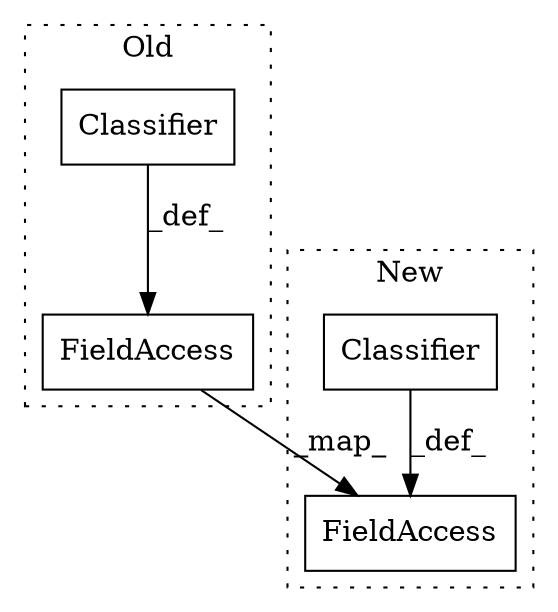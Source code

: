 digraph G {
subgraph cluster0 {
1 [label="Classifier" a="32" s="1139,1177" l="11,1" shape="box"];
3 [label="FieldAccess" a="22" s="1133" l="5" shape="box"];
label = "Old";
style="dotted";
}
subgraph cluster1 {
2 [label="Classifier" a="32" s="1189,1254" l="11,1" shape="box"];
4 [label="FieldAccess" a="22" s="1183" l="5" shape="box"];
label = "New";
style="dotted";
}
1 -> 3 [label="_def_"];
2 -> 4 [label="_def_"];
3 -> 4 [label="_map_"];
}